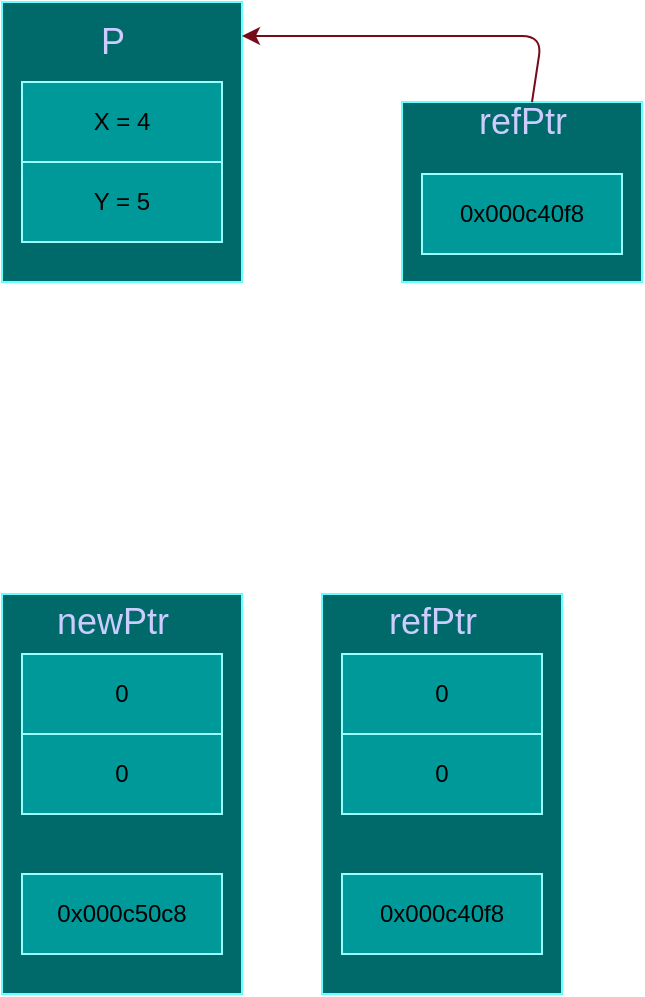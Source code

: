 <mxfile version="13.10.0" type="embed">
    <diagram id="v6CWL5Xo1uuj7o1O4dyY" name="Page-1">
        <mxGraphModel dx="1139" dy="789" grid="0" gridSize="10" guides="1" tooltips="1" connect="1" arrows="1" fold="1" page="1" pageScale="1" pageWidth="827" pageHeight="1169" background="#ffffff" math="0" shadow="0">
            <root>
                <mxCell id="0"/>
                <mxCell id="1" parent="0"/>
                <mxCell id="6" value="" style="rounded=0;whiteSpace=wrap;html=1;shadow=0;glass=0;sketch=0;fillColor=#006969;strokeColor=#66FFFF;" vertex="1" parent="1">
                    <mxGeometry x="40" y="20" width="120" height="140" as="geometry"/>
                </mxCell>
                <mxCell id="2" value="X = 4" style="whiteSpace=wrap;html=1;glass=0;rounded=0;sketch=0;shadow=0;fillColor=#009999;strokeColor=#99FFFF;" vertex="1" parent="1">
                    <mxGeometry x="50" y="60" width="100" height="40" as="geometry"/>
                </mxCell>
                <mxCell id="4" value="Y = 5" style="whiteSpace=wrap;html=1;fillColor=#009999;strokeColor=#99FFFF;" vertex="1" parent="1">
                    <mxGeometry x="50" y="100" width="100" height="40" as="geometry"/>
                </mxCell>
                <mxCell id="5" value="&lt;font style=&quot;line-height: 170% ; font-size: 18px&quot; color=&quot;#ccccff&quot;&gt;P&lt;/font&gt;" style="text;html=1;resizable=0;autosize=1;align=center;verticalAlign=middle;points=[];fontColor=#ffffff;" vertex="1" parent="1">
                    <mxGeometry x="80" y="20" width="30" height="40" as="geometry"/>
                </mxCell>
                <mxCell id="7" value="" style="rounded=0;whiteSpace=wrap;html=1;shadow=0;glass=0;sketch=0;fillColor=#006969;strokeColor=#66FFFF;" vertex="1" parent="1">
                    <mxGeometry x="40" y="316" width="120" height="200" as="geometry"/>
                </mxCell>
                <mxCell id="8" value="0" style="whiteSpace=wrap;html=1;glass=0;rounded=0;sketch=0;shadow=0;fillColor=#009999;strokeColor=#99FFFF;" vertex="1" parent="1">
                    <mxGeometry x="50" y="346" width="100" height="40" as="geometry"/>
                </mxCell>
                <mxCell id="9" value="0" style="whiteSpace=wrap;html=1;fillColor=#009999;strokeColor=#99FFFF;" vertex="1" parent="1">
                    <mxGeometry x="50" y="386" width="100" height="40" as="geometry"/>
                </mxCell>
                <mxCell id="10" value="&lt;font style=&quot;line-height: 170% ; font-size: 18px&quot; color=&quot;#ccccff&quot;&gt;newPtr&lt;/font&gt;" style="text;html=1;resizable=0;autosize=1;align=center;verticalAlign=middle;points=[];fontColor=#ffffff;" vertex="1" parent="1">
                    <mxGeometry x="60" y="310" width="70" height="40" as="geometry"/>
                </mxCell>
                <mxCell id="11" value="0x000c50c8" style="whiteSpace=wrap;html=1;fillColor=#009999;strokeColor=#99FFFF;" vertex="1" parent="1">
                    <mxGeometry x="50" y="456" width="100" height="40" as="geometry"/>
                </mxCell>
                <mxCell id="12" value="" style="rounded=0;whiteSpace=wrap;html=1;shadow=0;glass=0;sketch=0;fillColor=#006969;strokeColor=#66FFFF;" vertex="1" parent="1">
                    <mxGeometry x="200" y="316" width="120" height="200" as="geometry"/>
                </mxCell>
                <mxCell id="13" value="0" style="whiteSpace=wrap;html=1;glass=0;rounded=0;sketch=0;shadow=0;fillColor=#009999;strokeColor=#99FFFF;" vertex="1" parent="1">
                    <mxGeometry x="210" y="346" width="100" height="40" as="geometry"/>
                </mxCell>
                <mxCell id="14" value="0" style="whiteSpace=wrap;html=1;fillColor=#009999;strokeColor=#99FFFF;" vertex="1" parent="1">
                    <mxGeometry x="210" y="386" width="100" height="40" as="geometry"/>
                </mxCell>
                <mxCell id="15" value="&lt;font style=&quot;line-height: 170% ; font-size: 18px&quot; color=&quot;#ccccff&quot;&gt;refPtr&lt;/font&gt;" style="text;html=1;resizable=0;autosize=1;align=center;verticalAlign=middle;points=[];fontColor=#ffffff;" vertex="1" parent="1">
                    <mxGeometry x="225" y="310" width="60" height="40" as="geometry"/>
                </mxCell>
                <mxCell id="16" value="0x000c40f8" style="whiteSpace=wrap;html=1;fillColor=#009999;strokeColor=#99FFFF;" vertex="1" parent="1">
                    <mxGeometry x="210" y="456" width="100" height="40" as="geometry"/>
                </mxCell>
                <mxCell id="17" value="" style="rounded=0;whiteSpace=wrap;html=1;shadow=0;glass=0;sketch=0;fillColor=#006969;strokeColor=#66FFFF;" vertex="1" parent="1">
                    <mxGeometry x="240" y="70" width="120" height="90" as="geometry"/>
                </mxCell>
                <mxCell id="20" value="&lt;font style=&quot;line-height: 170% ; font-size: 18px&quot; color=&quot;#ccccff&quot;&gt;refPtr&lt;/font&gt;" style="text;html=1;resizable=0;autosize=1;align=center;verticalAlign=middle;points=[];fontColor=#ffffff;" vertex="1" parent="1">
                    <mxGeometry x="270" y="60" width="60" height="40" as="geometry"/>
                </mxCell>
                <mxCell id="21" value="0x000c40f8" style="whiteSpace=wrap;html=1;fillColor=#009999;strokeColor=#99FFFF;" vertex="1" parent="1">
                    <mxGeometry x="250" y="106" width="100" height="40" as="geometry"/>
                </mxCell>
                <mxCell id="23" value="" style="endArrow=classic;html=1;entryX=1;entryY=0.121;entryDx=0;entryDy=0;entryPerimeter=0;fillColor=#60a917;strokeColor=#760C1A;" edge="1" parent="1" target="6">
                    <mxGeometry width="50" height="50" relative="1" as="geometry">
                        <mxPoint x="305" y="70" as="sourcePoint"/>
                        <mxPoint x="410" y="290" as="targetPoint"/>
                        <Array as="points">
                            <mxPoint x="310" y="37"/>
                        </Array>
                    </mxGeometry>
                </mxCell>
            </root>
        </mxGraphModel>
    </diagram>
</mxfile>